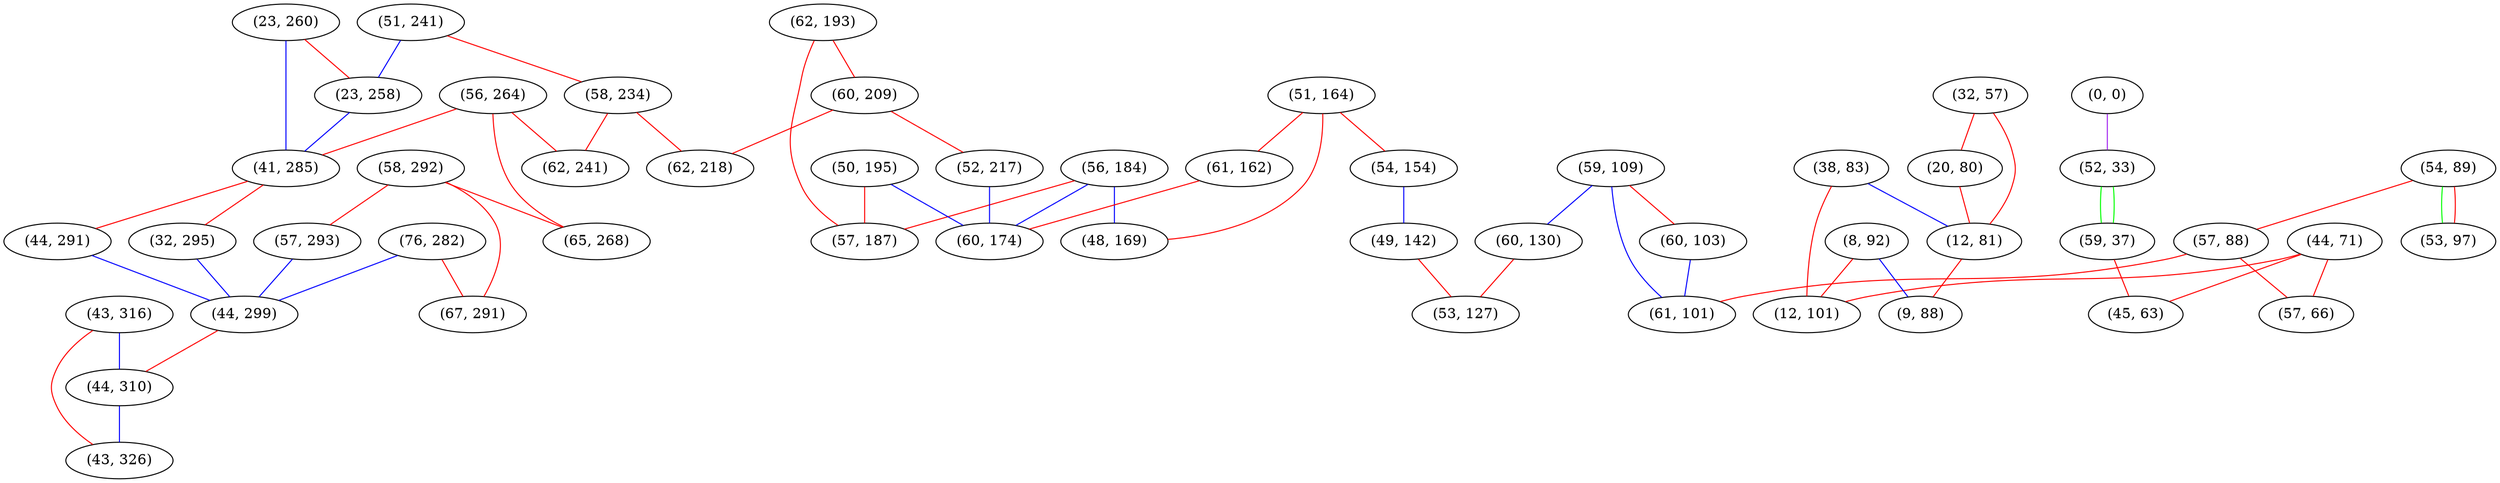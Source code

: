 graph "" {
"(23, 260)";
"(51, 164)";
"(32, 57)";
"(51, 241)";
"(43, 316)";
"(56, 184)";
"(61, 162)";
"(58, 292)";
"(50, 195)";
"(62, 193)";
"(56, 264)";
"(65, 268)";
"(76, 282)";
"(44, 71)";
"(54, 154)";
"(23, 258)";
"(41, 285)";
"(44, 291)";
"(20, 80)";
"(38, 83)";
"(54, 89)";
"(0, 0)";
"(60, 209)";
"(67, 291)";
"(48, 169)";
"(57, 293)";
"(57, 88)";
"(58, 234)";
"(52, 33)";
"(32, 295)";
"(59, 109)";
"(60, 130)";
"(57, 187)";
"(44, 299)";
"(8, 92)";
"(57, 66)";
"(60, 103)";
"(49, 142)";
"(44, 310)";
"(43, 326)";
"(62, 218)";
"(52, 217)";
"(53, 97)";
"(12, 101)";
"(62, 241)";
"(53, 127)";
"(12, 81)";
"(59, 37)";
"(9, 88)";
"(45, 63)";
"(61, 101)";
"(60, 174)";
"(23, 260)" -- "(41, 285)"  [color=blue, key=0, weight=3];
"(23, 260)" -- "(23, 258)"  [color=red, key=0, weight=1];
"(51, 164)" -- "(48, 169)"  [color=red, key=0, weight=1];
"(51, 164)" -- "(54, 154)"  [color=red, key=0, weight=1];
"(51, 164)" -- "(61, 162)"  [color=red, key=0, weight=1];
"(32, 57)" -- "(12, 81)"  [color=red, key=0, weight=1];
"(32, 57)" -- "(20, 80)"  [color=red, key=0, weight=1];
"(51, 241)" -- "(23, 258)"  [color=blue, key=0, weight=3];
"(51, 241)" -- "(58, 234)"  [color=red, key=0, weight=1];
"(43, 316)" -- "(44, 310)"  [color=blue, key=0, weight=3];
"(43, 316)" -- "(43, 326)"  [color=red, key=0, weight=1];
"(56, 184)" -- "(48, 169)"  [color=blue, key=0, weight=3];
"(56, 184)" -- "(57, 187)"  [color=red, key=0, weight=1];
"(56, 184)" -- "(60, 174)"  [color=blue, key=0, weight=3];
"(61, 162)" -- "(60, 174)"  [color=red, key=0, weight=1];
"(58, 292)" -- "(57, 293)"  [color=red, key=0, weight=1];
"(58, 292)" -- "(67, 291)"  [color=red, key=0, weight=1];
"(58, 292)" -- "(65, 268)"  [color=red, key=0, weight=1];
"(50, 195)" -- "(57, 187)"  [color=red, key=0, weight=1];
"(50, 195)" -- "(60, 174)"  [color=blue, key=0, weight=3];
"(62, 193)" -- "(57, 187)"  [color=red, key=0, weight=1];
"(62, 193)" -- "(60, 209)"  [color=red, key=0, weight=1];
"(56, 264)" -- "(41, 285)"  [color=red, key=0, weight=1];
"(56, 264)" -- "(62, 241)"  [color=red, key=0, weight=1];
"(56, 264)" -- "(65, 268)"  [color=red, key=0, weight=1];
"(76, 282)" -- "(67, 291)"  [color=red, key=0, weight=1];
"(76, 282)" -- "(44, 299)"  [color=blue, key=0, weight=3];
"(44, 71)" -- "(12, 101)"  [color=red, key=0, weight=1];
"(44, 71)" -- "(57, 66)"  [color=red, key=0, weight=1];
"(44, 71)" -- "(45, 63)"  [color=red, key=0, weight=1];
"(54, 154)" -- "(49, 142)"  [color=blue, key=0, weight=3];
"(23, 258)" -- "(41, 285)"  [color=blue, key=0, weight=3];
"(41, 285)" -- "(44, 291)"  [color=red, key=0, weight=1];
"(41, 285)" -- "(32, 295)"  [color=red, key=0, weight=1];
"(44, 291)" -- "(44, 299)"  [color=blue, key=0, weight=3];
"(20, 80)" -- "(12, 81)"  [color=red, key=0, weight=1];
"(38, 83)" -- "(12, 101)"  [color=red, key=0, weight=1];
"(38, 83)" -- "(12, 81)"  [color=blue, key=0, weight=3];
"(54, 89)" -- "(53, 97)"  [color=green, key=0, weight=2];
"(54, 89)" -- "(53, 97)"  [color=red, key=1, weight=1];
"(54, 89)" -- "(57, 88)"  [color=red, key=0, weight=1];
"(0, 0)" -- "(52, 33)"  [color=purple, key=0, weight=4];
"(60, 209)" -- "(62, 218)"  [color=red, key=0, weight=1];
"(60, 209)" -- "(52, 217)"  [color=red, key=0, weight=1];
"(57, 293)" -- "(44, 299)"  [color=blue, key=0, weight=3];
"(57, 88)" -- "(57, 66)"  [color=red, key=0, weight=1];
"(57, 88)" -- "(61, 101)"  [color=red, key=0, weight=1];
"(58, 234)" -- "(62, 241)"  [color=red, key=0, weight=1];
"(58, 234)" -- "(62, 218)"  [color=red, key=0, weight=1];
"(52, 33)" -- "(59, 37)"  [color=green, key=0, weight=2];
"(52, 33)" -- "(59, 37)"  [color=green, key=1, weight=2];
"(32, 295)" -- "(44, 299)"  [color=blue, key=0, weight=3];
"(59, 109)" -- "(60, 130)"  [color=blue, key=0, weight=3];
"(59, 109)" -- "(60, 103)"  [color=red, key=0, weight=1];
"(59, 109)" -- "(61, 101)"  [color=blue, key=0, weight=3];
"(60, 130)" -- "(53, 127)"  [color=red, key=0, weight=1];
"(44, 299)" -- "(44, 310)"  [color=red, key=0, weight=1];
"(8, 92)" -- "(12, 101)"  [color=red, key=0, weight=1];
"(8, 92)" -- "(9, 88)"  [color=blue, key=0, weight=3];
"(60, 103)" -- "(61, 101)"  [color=blue, key=0, weight=3];
"(49, 142)" -- "(53, 127)"  [color=red, key=0, weight=1];
"(44, 310)" -- "(43, 326)"  [color=blue, key=0, weight=3];
"(52, 217)" -- "(60, 174)"  [color=blue, key=0, weight=3];
"(12, 81)" -- "(9, 88)"  [color=red, key=0, weight=1];
"(59, 37)" -- "(45, 63)"  [color=red, key=0, weight=1];
}
